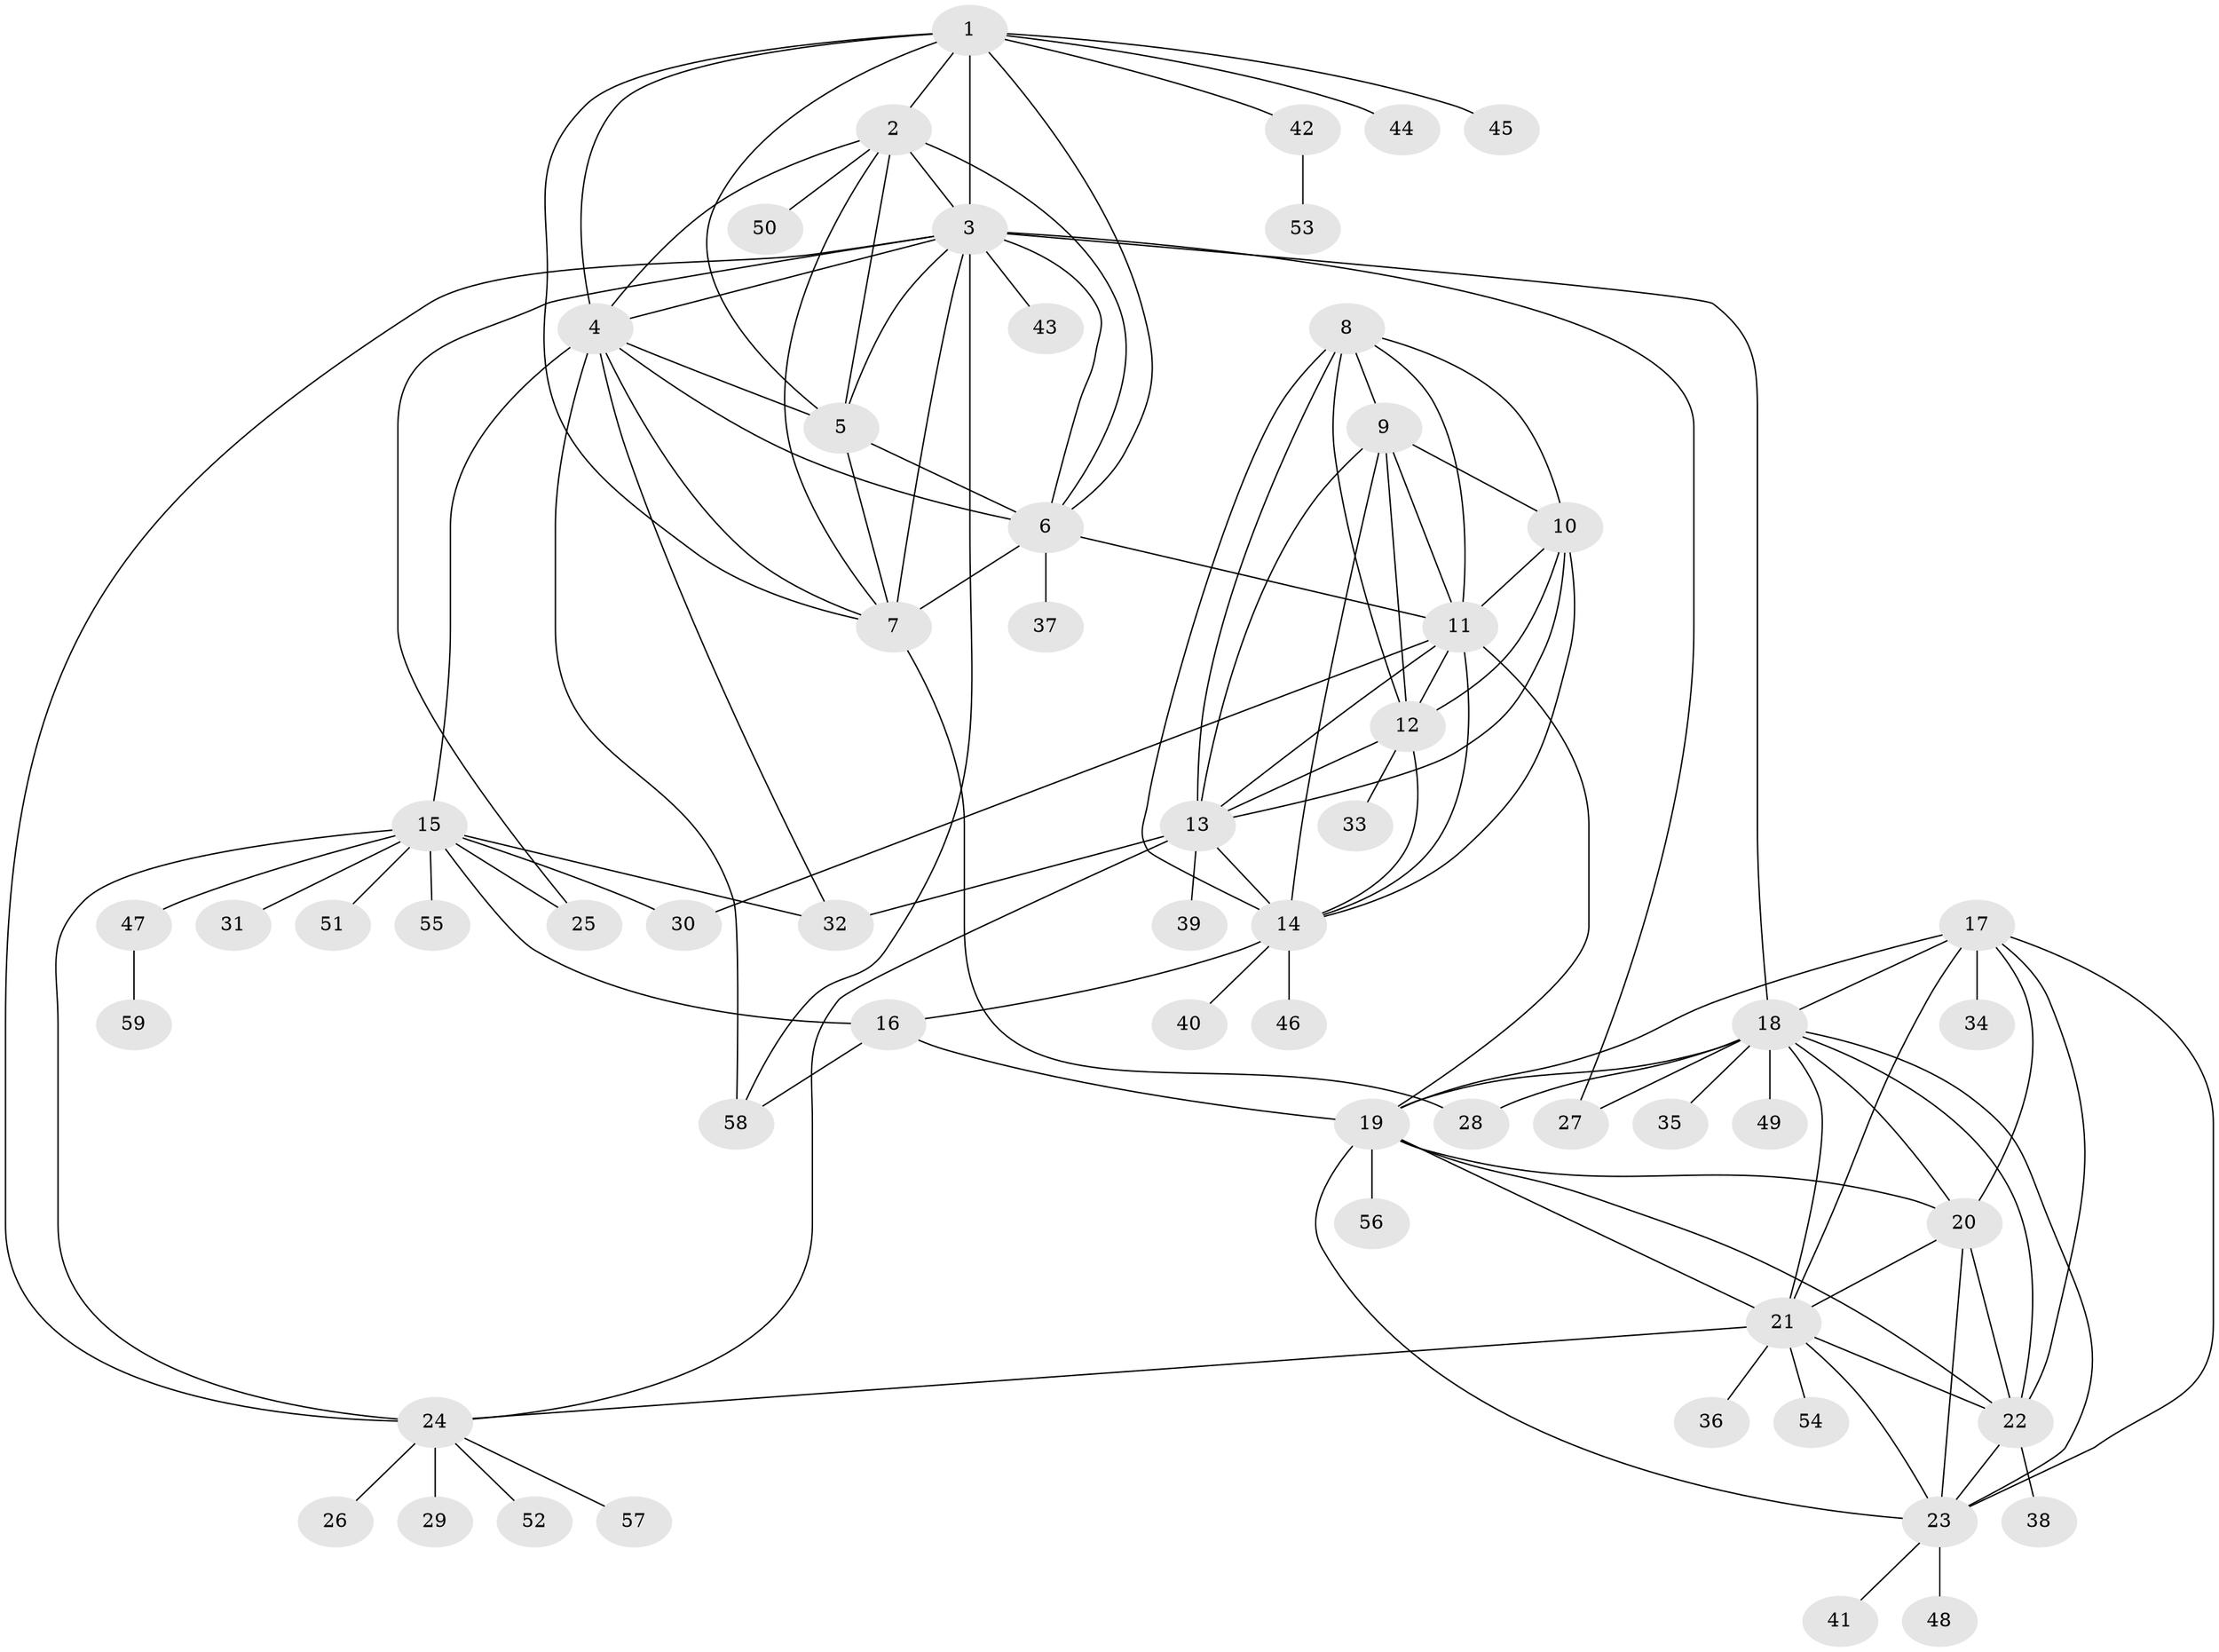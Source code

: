 // original degree distribution, {10: 0.04195804195804196, 8: 0.03496503496503497, 14: 0.006993006993006993, 7: 0.04195804195804196, 11: 0.027972027972027972, 6: 0.013986013986013986, 12: 0.03496503496503497, 9: 0.03496503496503497, 16: 0.006993006993006993, 2: 0.1048951048951049, 1: 0.6293706293706294, 3: 0.02097902097902098}
// Generated by graph-tools (version 1.1) at 2025/52/03/04/25 22:52:17]
// undirected, 59 vertices, 117 edges
graph export_dot {
  node [color=gray90,style=filled];
  1;
  2;
  3;
  4;
  5;
  6;
  7;
  8;
  9;
  10;
  11;
  12;
  13;
  14;
  15;
  16;
  17;
  18;
  19;
  20;
  21;
  22;
  23;
  24;
  25;
  26;
  27;
  28;
  29;
  30;
  31;
  32;
  33;
  34;
  35;
  36;
  37;
  38;
  39;
  40;
  41;
  42;
  43;
  44;
  45;
  46;
  47;
  48;
  49;
  50;
  51;
  52;
  53;
  54;
  55;
  56;
  57;
  58;
  59;
  1 -- 2 [weight=1.0];
  1 -- 3 [weight=1.0];
  1 -- 4 [weight=1.0];
  1 -- 5 [weight=1.0];
  1 -- 6 [weight=1.0];
  1 -- 7 [weight=1.0];
  1 -- 42 [weight=1.0];
  1 -- 44 [weight=1.0];
  1 -- 45 [weight=1.0];
  2 -- 3 [weight=1.0];
  2 -- 4 [weight=1.0];
  2 -- 5 [weight=1.0];
  2 -- 6 [weight=1.0];
  2 -- 7 [weight=1.0];
  2 -- 50 [weight=1.0];
  3 -- 4 [weight=1.0];
  3 -- 5 [weight=1.0];
  3 -- 6 [weight=1.0];
  3 -- 7 [weight=1.0];
  3 -- 18 [weight=1.0];
  3 -- 24 [weight=1.0];
  3 -- 25 [weight=1.0];
  3 -- 27 [weight=1.0];
  3 -- 43 [weight=2.0];
  3 -- 58 [weight=1.0];
  4 -- 5 [weight=1.0];
  4 -- 6 [weight=1.0];
  4 -- 7 [weight=1.0];
  4 -- 15 [weight=1.0];
  4 -- 32 [weight=1.0];
  4 -- 58 [weight=1.0];
  5 -- 6 [weight=1.0];
  5 -- 7 [weight=1.0];
  6 -- 7 [weight=1.0];
  6 -- 11 [weight=1.0];
  6 -- 37 [weight=3.0];
  7 -- 28 [weight=3.0];
  8 -- 9 [weight=1.0];
  8 -- 10 [weight=1.0];
  8 -- 11 [weight=1.0];
  8 -- 12 [weight=1.0];
  8 -- 13 [weight=1.0];
  8 -- 14 [weight=1.0];
  9 -- 10 [weight=2.0];
  9 -- 11 [weight=1.0];
  9 -- 12 [weight=1.0];
  9 -- 13 [weight=1.0];
  9 -- 14 [weight=1.0];
  10 -- 11 [weight=1.0];
  10 -- 12 [weight=1.0];
  10 -- 13 [weight=1.0];
  10 -- 14 [weight=1.0];
  11 -- 12 [weight=1.0];
  11 -- 13 [weight=1.0];
  11 -- 14 [weight=1.0];
  11 -- 19 [weight=1.0];
  11 -- 30 [weight=2.0];
  12 -- 13 [weight=1.0];
  12 -- 14 [weight=1.0];
  12 -- 33 [weight=5.0];
  13 -- 14 [weight=1.0];
  13 -- 24 [weight=1.0];
  13 -- 32 [weight=3.0];
  13 -- 39 [weight=1.0];
  14 -- 16 [weight=1.0];
  14 -- 40 [weight=1.0];
  14 -- 46 [weight=2.0];
  15 -- 16 [weight=6.0];
  15 -- 24 [weight=1.0];
  15 -- 25 [weight=2.0];
  15 -- 30 [weight=1.0];
  15 -- 31 [weight=2.0];
  15 -- 32 [weight=1.0];
  15 -- 47 [weight=1.0];
  15 -- 51 [weight=2.0];
  15 -- 55 [weight=1.0];
  16 -- 19 [weight=1.0];
  16 -- 58 [weight=1.0];
  17 -- 18 [weight=1.0];
  17 -- 19 [weight=1.0];
  17 -- 20 [weight=1.0];
  17 -- 21 [weight=1.0];
  17 -- 22 [weight=1.0];
  17 -- 23 [weight=1.0];
  17 -- 34 [weight=2.0];
  18 -- 19 [weight=1.0];
  18 -- 20 [weight=1.0];
  18 -- 21 [weight=1.0];
  18 -- 22 [weight=1.0];
  18 -- 23 [weight=1.0];
  18 -- 27 [weight=5.0];
  18 -- 28 [weight=1.0];
  18 -- 35 [weight=1.0];
  18 -- 49 [weight=1.0];
  19 -- 20 [weight=1.0];
  19 -- 21 [weight=1.0];
  19 -- 22 [weight=1.0];
  19 -- 23 [weight=1.0];
  19 -- 56 [weight=3.0];
  20 -- 21 [weight=1.0];
  20 -- 22 [weight=1.0];
  20 -- 23 [weight=1.0];
  21 -- 22 [weight=1.0];
  21 -- 23 [weight=1.0];
  21 -- 24 [weight=1.0];
  21 -- 36 [weight=3.0];
  21 -- 54 [weight=1.0];
  22 -- 23 [weight=1.0];
  22 -- 38 [weight=1.0];
  23 -- 41 [weight=1.0];
  23 -- 48 [weight=2.0];
  24 -- 26 [weight=5.0];
  24 -- 29 [weight=5.0];
  24 -- 52 [weight=3.0];
  24 -- 57 [weight=2.0];
  42 -- 53 [weight=1.0];
  47 -- 59 [weight=1.0];
}
